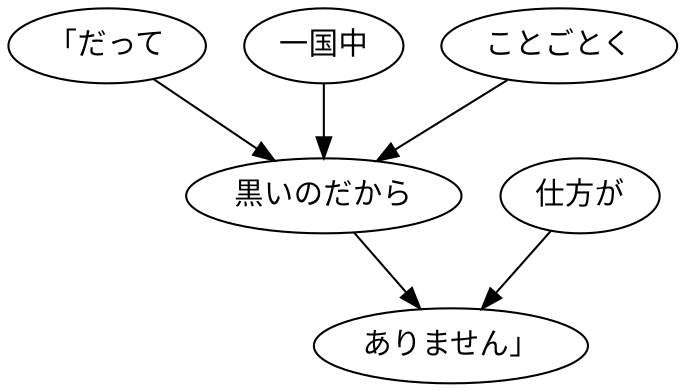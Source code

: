 digraph graph7846 {
	node0 [label="「だって"];
	node1 [label="一国中"];
	node2 [label="ことごとく"];
	node3 [label="黒いのだから"];
	node4 [label="仕方が"];
	node5 [label="ありません」"];
	node0 -> node3;
	node1 -> node3;
	node2 -> node3;
	node3 -> node5;
	node4 -> node5;
}
